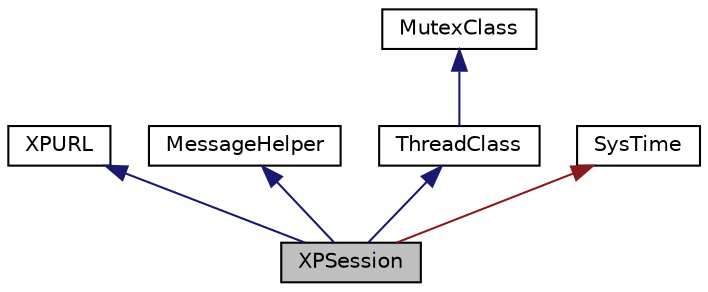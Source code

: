 digraph "XPSession"
{
  edge [fontname="Helvetica",fontsize="10",labelfontname="Helvetica",labelfontsize="10"];
  node [fontname="Helvetica",fontsize="10",shape=record];
  Node1 [label="XPSession",height=0.2,width=0.4,color="black", fillcolor="grey75", style="filled" fontcolor="black"];
  Node2 -> Node1 [dir="back",color="midnightblue",fontsize="10",style="solid",fontname="Helvetica"];
  Node2 [label="XPURL",height=0.2,width=0.4,color="black", fillcolor="white", style="filled",URL="$classRNReplicaNet_1_1XPURL.html"];
  Node3 -> Node1 [dir="back",color="midnightblue",fontsize="10",style="solid",fontname="Helvetica"];
  Node3 [label="MessageHelper",height=0.2,width=0.4,color="black", fillcolor="white", style="filled",URL="$classRNReplicaNet_1_1MessageHelper.html"];
  Node4 -> Node1 [dir="back",color="midnightblue",fontsize="10",style="solid",fontname="Helvetica"];
  Node4 [label="ThreadClass",height=0.2,width=0.4,color="black", fillcolor="white", style="filled",URL="$classRNReplicaNet_1_1ThreadClass.html"];
  Node5 -> Node4 [dir="back",color="midnightblue",fontsize="10",style="solid",fontname="Helvetica"];
  Node5 [label="MutexClass",height=0.2,width=0.4,color="black", fillcolor="white", style="filled",URL="$classRNReplicaNet_1_1MutexClass.html"];
  Node6 -> Node1 [dir="back",color="firebrick4",fontsize="10",style="solid",fontname="Helvetica"];
  Node6 [label="SysTime",height=0.2,width=0.4,color="black", fillcolor="white", style="filled",URL="$classRNReplicaNet_1_1SysTime.html"];
}
